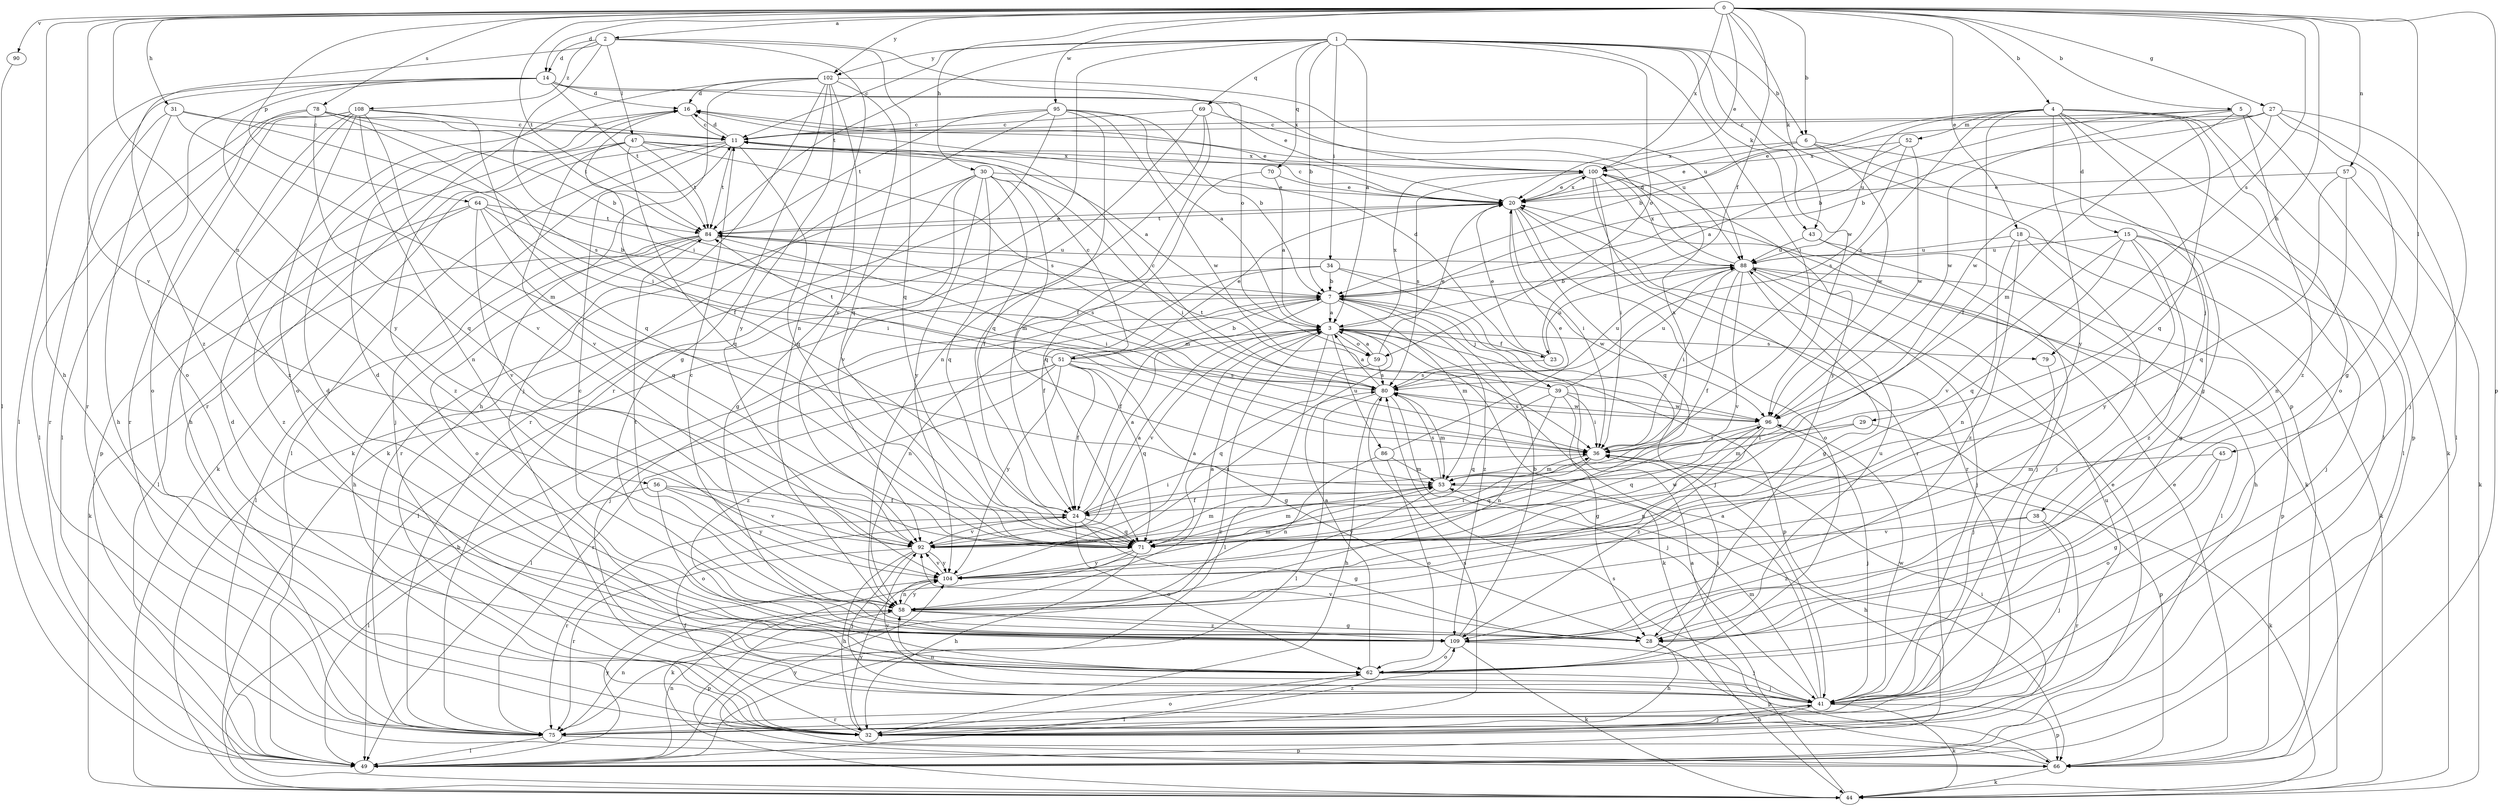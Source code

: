 strict digraph  {
0;
1;
2;
3;
4;
5;
6;
7;
11;
14;
15;
16;
18;
20;
23;
24;
27;
28;
29;
30;
31;
32;
34;
36;
38;
39;
41;
43;
44;
45;
47;
49;
51;
52;
53;
56;
57;
58;
59;
62;
64;
66;
69;
70;
71;
75;
78;
79;
80;
84;
86;
88;
90;
92;
95;
96;
100;
102;
104;
108;
109;
0 -> 2  [label=a];
0 -> 4  [label=b];
0 -> 5  [label=b];
0 -> 6  [label=b];
0 -> 14  [label=d];
0 -> 18  [label=e];
0 -> 20  [label=e];
0 -> 23  [label=f];
0 -> 27  [label=g];
0 -> 29  [label=h];
0 -> 30  [label=h];
0 -> 31  [label=h];
0 -> 32  [label=h];
0 -> 43  [label=k];
0 -> 45  [label=l];
0 -> 56  [label=n];
0 -> 57  [label=n];
0 -> 64  [label=p];
0 -> 66  [label=p];
0 -> 78  [label=s];
0 -> 79  [label=s];
0 -> 84  [label=t];
0 -> 90  [label=v];
0 -> 92  [label=v];
0 -> 95  [label=w];
0 -> 100  [label=x];
0 -> 102  [label=y];
1 -> 3  [label=a];
1 -> 6  [label=b];
1 -> 7  [label=b];
1 -> 11  [label=c];
1 -> 34  [label=i];
1 -> 36  [label=i];
1 -> 43  [label=k];
1 -> 59  [label=o];
1 -> 66  [label=p];
1 -> 69  [label=q];
1 -> 70  [label=q];
1 -> 75  [label=r];
1 -> 84  [label=t];
1 -> 96  [label=w];
1 -> 102  [label=y];
2 -> 14  [label=d];
2 -> 36  [label=i];
2 -> 47  [label=l];
2 -> 58  [label=n];
2 -> 59  [label=o];
2 -> 71  [label=q];
2 -> 108  [label=z];
2 -> 109  [label=z];
3 -> 23  [label=f];
3 -> 44  [label=k];
3 -> 49  [label=l];
3 -> 51  [label=m];
3 -> 59  [label=o];
3 -> 75  [label=r];
3 -> 79  [label=s];
3 -> 86  [label=u];
3 -> 92  [label=v];
3 -> 100  [label=x];
4 -> 7  [label=b];
4 -> 15  [label=d];
4 -> 24  [label=f];
4 -> 38  [label=j];
4 -> 49  [label=l];
4 -> 52  [label=m];
4 -> 62  [label=o];
4 -> 66  [label=p];
4 -> 71  [label=q];
4 -> 80  [label=s];
4 -> 88  [label=u];
4 -> 104  [label=y];
5 -> 7  [label=b];
5 -> 11  [label=c];
5 -> 44  [label=k];
5 -> 53  [label=m];
5 -> 96  [label=w];
5 -> 109  [label=z];
6 -> 20  [label=e];
6 -> 28  [label=g];
6 -> 49  [label=l];
6 -> 96  [label=w];
6 -> 100  [label=x];
7 -> 3  [label=a];
7 -> 24  [label=f];
7 -> 39  [label=j];
7 -> 41  [label=j];
7 -> 53  [label=m];
7 -> 58  [label=n];
7 -> 66  [label=p];
7 -> 109  [label=z];
11 -> 16  [label=d];
11 -> 41  [label=j];
11 -> 44  [label=k];
11 -> 49  [label=l];
11 -> 71  [label=q];
11 -> 84  [label=t];
11 -> 100  [label=x];
14 -> 16  [label=d];
14 -> 20  [label=e];
14 -> 49  [label=l];
14 -> 62  [label=o];
14 -> 75  [label=r];
14 -> 84  [label=t];
14 -> 100  [label=x];
14 -> 104  [label=y];
15 -> 28  [label=g];
15 -> 41  [label=j];
15 -> 71  [label=q];
15 -> 88  [label=u];
15 -> 92  [label=v];
15 -> 104  [label=y];
15 -> 109  [label=z];
16 -> 11  [label=c];
16 -> 20  [label=e];
16 -> 24  [label=f];
18 -> 41  [label=j];
18 -> 44  [label=k];
18 -> 58  [label=n];
18 -> 88  [label=u];
18 -> 109  [label=z];
20 -> 11  [label=c];
20 -> 36  [label=i];
20 -> 62  [label=o];
20 -> 71  [label=q];
20 -> 75  [label=r];
20 -> 84  [label=t];
20 -> 100  [label=x];
23 -> 16  [label=d];
23 -> 20  [label=e];
23 -> 80  [label=s];
23 -> 88  [label=u];
24 -> 3  [label=a];
24 -> 28  [label=g];
24 -> 36  [label=i];
24 -> 62  [label=o];
24 -> 71  [label=q];
24 -> 75  [label=r];
24 -> 92  [label=v];
27 -> 7  [label=b];
27 -> 11  [label=c];
27 -> 20  [label=e];
27 -> 28  [label=g];
27 -> 41  [label=j];
27 -> 49  [label=l];
27 -> 96  [label=w];
28 -> 11  [label=c];
28 -> 32  [label=h];
28 -> 66  [label=p];
28 -> 88  [label=u];
28 -> 92  [label=v];
29 -> 36  [label=i];
29 -> 53  [label=m];
29 -> 66  [label=p];
30 -> 20  [label=e];
30 -> 24  [label=f];
30 -> 28  [label=g];
30 -> 36  [label=i];
30 -> 53  [label=m];
30 -> 71  [label=q];
30 -> 75  [label=r];
30 -> 92  [label=v];
30 -> 104  [label=y];
31 -> 11  [label=c];
31 -> 32  [label=h];
31 -> 53  [label=m];
31 -> 75  [label=r];
31 -> 80  [label=s];
32 -> 16  [label=d];
32 -> 24  [label=f];
32 -> 36  [label=i];
32 -> 41  [label=j];
32 -> 62  [label=o];
32 -> 80  [label=s];
32 -> 104  [label=y];
32 -> 109  [label=z];
34 -> 7  [label=b];
34 -> 24  [label=f];
34 -> 41  [label=j];
34 -> 49  [label=l];
34 -> 96  [label=w];
36 -> 44  [label=k];
36 -> 53  [label=m];
36 -> 71  [label=q];
36 -> 100  [label=x];
38 -> 41  [label=j];
38 -> 75  [label=r];
38 -> 92  [label=v];
38 -> 109  [label=z];
39 -> 28  [label=g];
39 -> 36  [label=i];
39 -> 58  [label=n];
39 -> 71  [label=q];
39 -> 84  [label=t];
39 -> 88  [label=u];
39 -> 96  [label=w];
41 -> 3  [label=a];
41 -> 32  [label=h];
41 -> 44  [label=k];
41 -> 53  [label=m];
41 -> 58  [label=n];
41 -> 66  [label=p];
41 -> 75  [label=r];
41 -> 92  [label=v];
41 -> 96  [label=w];
43 -> 32  [label=h];
43 -> 41  [label=j];
43 -> 88  [label=u];
44 -> 3  [label=a];
44 -> 7  [label=b];
45 -> 28  [label=g];
45 -> 53  [label=m];
45 -> 62  [label=o];
47 -> 3  [label=a];
47 -> 66  [label=p];
47 -> 71  [label=q];
47 -> 80  [label=s];
47 -> 84  [label=t];
47 -> 92  [label=v];
47 -> 100  [label=x];
47 -> 109  [label=z];
49 -> 20  [label=e];
49 -> 58  [label=n];
49 -> 104  [label=y];
51 -> 7  [label=b];
51 -> 11  [label=c];
51 -> 20  [label=e];
51 -> 24  [label=f];
51 -> 28  [label=g];
51 -> 49  [label=l];
51 -> 71  [label=q];
51 -> 75  [label=r];
51 -> 80  [label=s];
51 -> 84  [label=t];
51 -> 104  [label=y];
51 -> 109  [label=z];
52 -> 3  [label=a];
52 -> 80  [label=s];
52 -> 96  [label=w];
52 -> 100  [label=x];
53 -> 24  [label=f];
53 -> 32  [label=h];
53 -> 80  [label=s];
53 -> 104  [label=y];
56 -> 24  [label=f];
56 -> 49  [label=l];
56 -> 62  [label=o];
56 -> 92  [label=v];
56 -> 104  [label=y];
57 -> 20  [label=e];
57 -> 44  [label=k];
57 -> 58  [label=n];
57 -> 71  [label=q];
58 -> 3  [label=a];
58 -> 11  [label=c];
58 -> 28  [label=g];
58 -> 66  [label=p];
58 -> 84  [label=t];
58 -> 104  [label=y];
58 -> 109  [label=z];
59 -> 3  [label=a];
59 -> 20  [label=e];
59 -> 71  [label=q];
59 -> 80  [label=s];
62 -> 3  [label=a];
62 -> 16  [label=d];
62 -> 36  [label=i];
62 -> 41  [label=j];
62 -> 49  [label=l];
64 -> 7  [label=b];
64 -> 36  [label=i];
64 -> 49  [label=l];
64 -> 71  [label=q];
64 -> 84  [label=t];
64 -> 92  [label=v];
64 -> 109  [label=z];
66 -> 20  [label=e];
66 -> 44  [label=k];
66 -> 80  [label=s];
66 -> 104  [label=y];
69 -> 11  [label=c];
69 -> 24  [label=f];
69 -> 44  [label=k];
69 -> 58  [label=n];
69 -> 88  [label=u];
70 -> 3  [label=a];
70 -> 20  [label=e];
70 -> 71  [label=q];
71 -> 32  [label=h];
71 -> 36  [label=i];
71 -> 44  [label=k];
71 -> 53  [label=m];
71 -> 96  [label=w];
71 -> 104  [label=y];
75 -> 49  [label=l];
75 -> 58  [label=n];
75 -> 66  [label=p];
75 -> 88  [label=u];
78 -> 7  [label=b];
78 -> 11  [label=c];
78 -> 36  [label=i];
78 -> 49  [label=l];
78 -> 62  [label=o];
78 -> 71  [label=q];
78 -> 84  [label=t];
79 -> 41  [label=j];
80 -> 3  [label=a];
80 -> 11  [label=c];
80 -> 32  [label=h];
80 -> 41  [label=j];
80 -> 49  [label=l];
80 -> 53  [label=m];
80 -> 88  [label=u];
80 -> 96  [label=w];
84 -> 20  [label=e];
84 -> 32  [label=h];
84 -> 36  [label=i];
84 -> 44  [label=k];
84 -> 49  [label=l];
84 -> 62  [label=o];
84 -> 80  [label=s];
84 -> 88  [label=u];
86 -> 20  [label=e];
86 -> 53  [label=m];
86 -> 58  [label=n];
86 -> 62  [label=o];
88 -> 7  [label=b];
88 -> 16  [label=d];
88 -> 24  [label=f];
88 -> 28  [label=g];
88 -> 36  [label=i];
88 -> 41  [label=j];
88 -> 49  [label=l];
88 -> 66  [label=p];
88 -> 92  [label=v];
88 -> 100  [label=x];
90 -> 49  [label=l];
92 -> 3  [label=a];
92 -> 32  [label=h];
92 -> 41  [label=j];
92 -> 53  [label=m];
92 -> 75  [label=r];
92 -> 80  [label=s];
92 -> 104  [label=y];
95 -> 3  [label=a];
95 -> 7  [label=b];
95 -> 11  [label=c];
95 -> 44  [label=k];
95 -> 71  [label=q];
95 -> 75  [label=r];
95 -> 84  [label=t];
95 -> 96  [label=w];
96 -> 36  [label=i];
96 -> 41  [label=j];
96 -> 58  [label=n];
96 -> 71  [label=q];
96 -> 80  [label=s];
96 -> 109  [label=z];
100 -> 20  [label=e];
100 -> 36  [label=i];
100 -> 44  [label=k];
100 -> 75  [label=r];
100 -> 80  [label=s];
100 -> 104  [label=y];
102 -> 16  [label=d];
102 -> 28  [label=g];
102 -> 32  [label=h];
102 -> 41  [label=j];
102 -> 71  [label=q];
102 -> 75  [label=r];
102 -> 88  [label=u];
102 -> 92  [label=v];
102 -> 104  [label=y];
104 -> 3  [label=a];
104 -> 53  [label=m];
104 -> 58  [label=n];
104 -> 92  [label=v];
108 -> 11  [label=c];
108 -> 32  [label=h];
108 -> 49  [label=l];
108 -> 58  [label=n];
108 -> 62  [label=o];
108 -> 71  [label=q];
108 -> 75  [label=r];
108 -> 92  [label=v];
108 -> 109  [label=z];
109 -> 7  [label=b];
109 -> 16  [label=d];
109 -> 41  [label=j];
109 -> 44  [label=k];
109 -> 62  [label=o];
}
